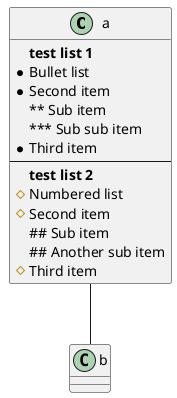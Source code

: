 @startuml

class a {
	**test list 1**
	* Bullet list
	* Second item
	** Sub item
	*** Sub sub item
	* Third item
	----
	**test list 2**
	# Numbered list
	# Second item
	## Sub item
	## Another sub item
	# Third item
}

a -- b 

@enduml

